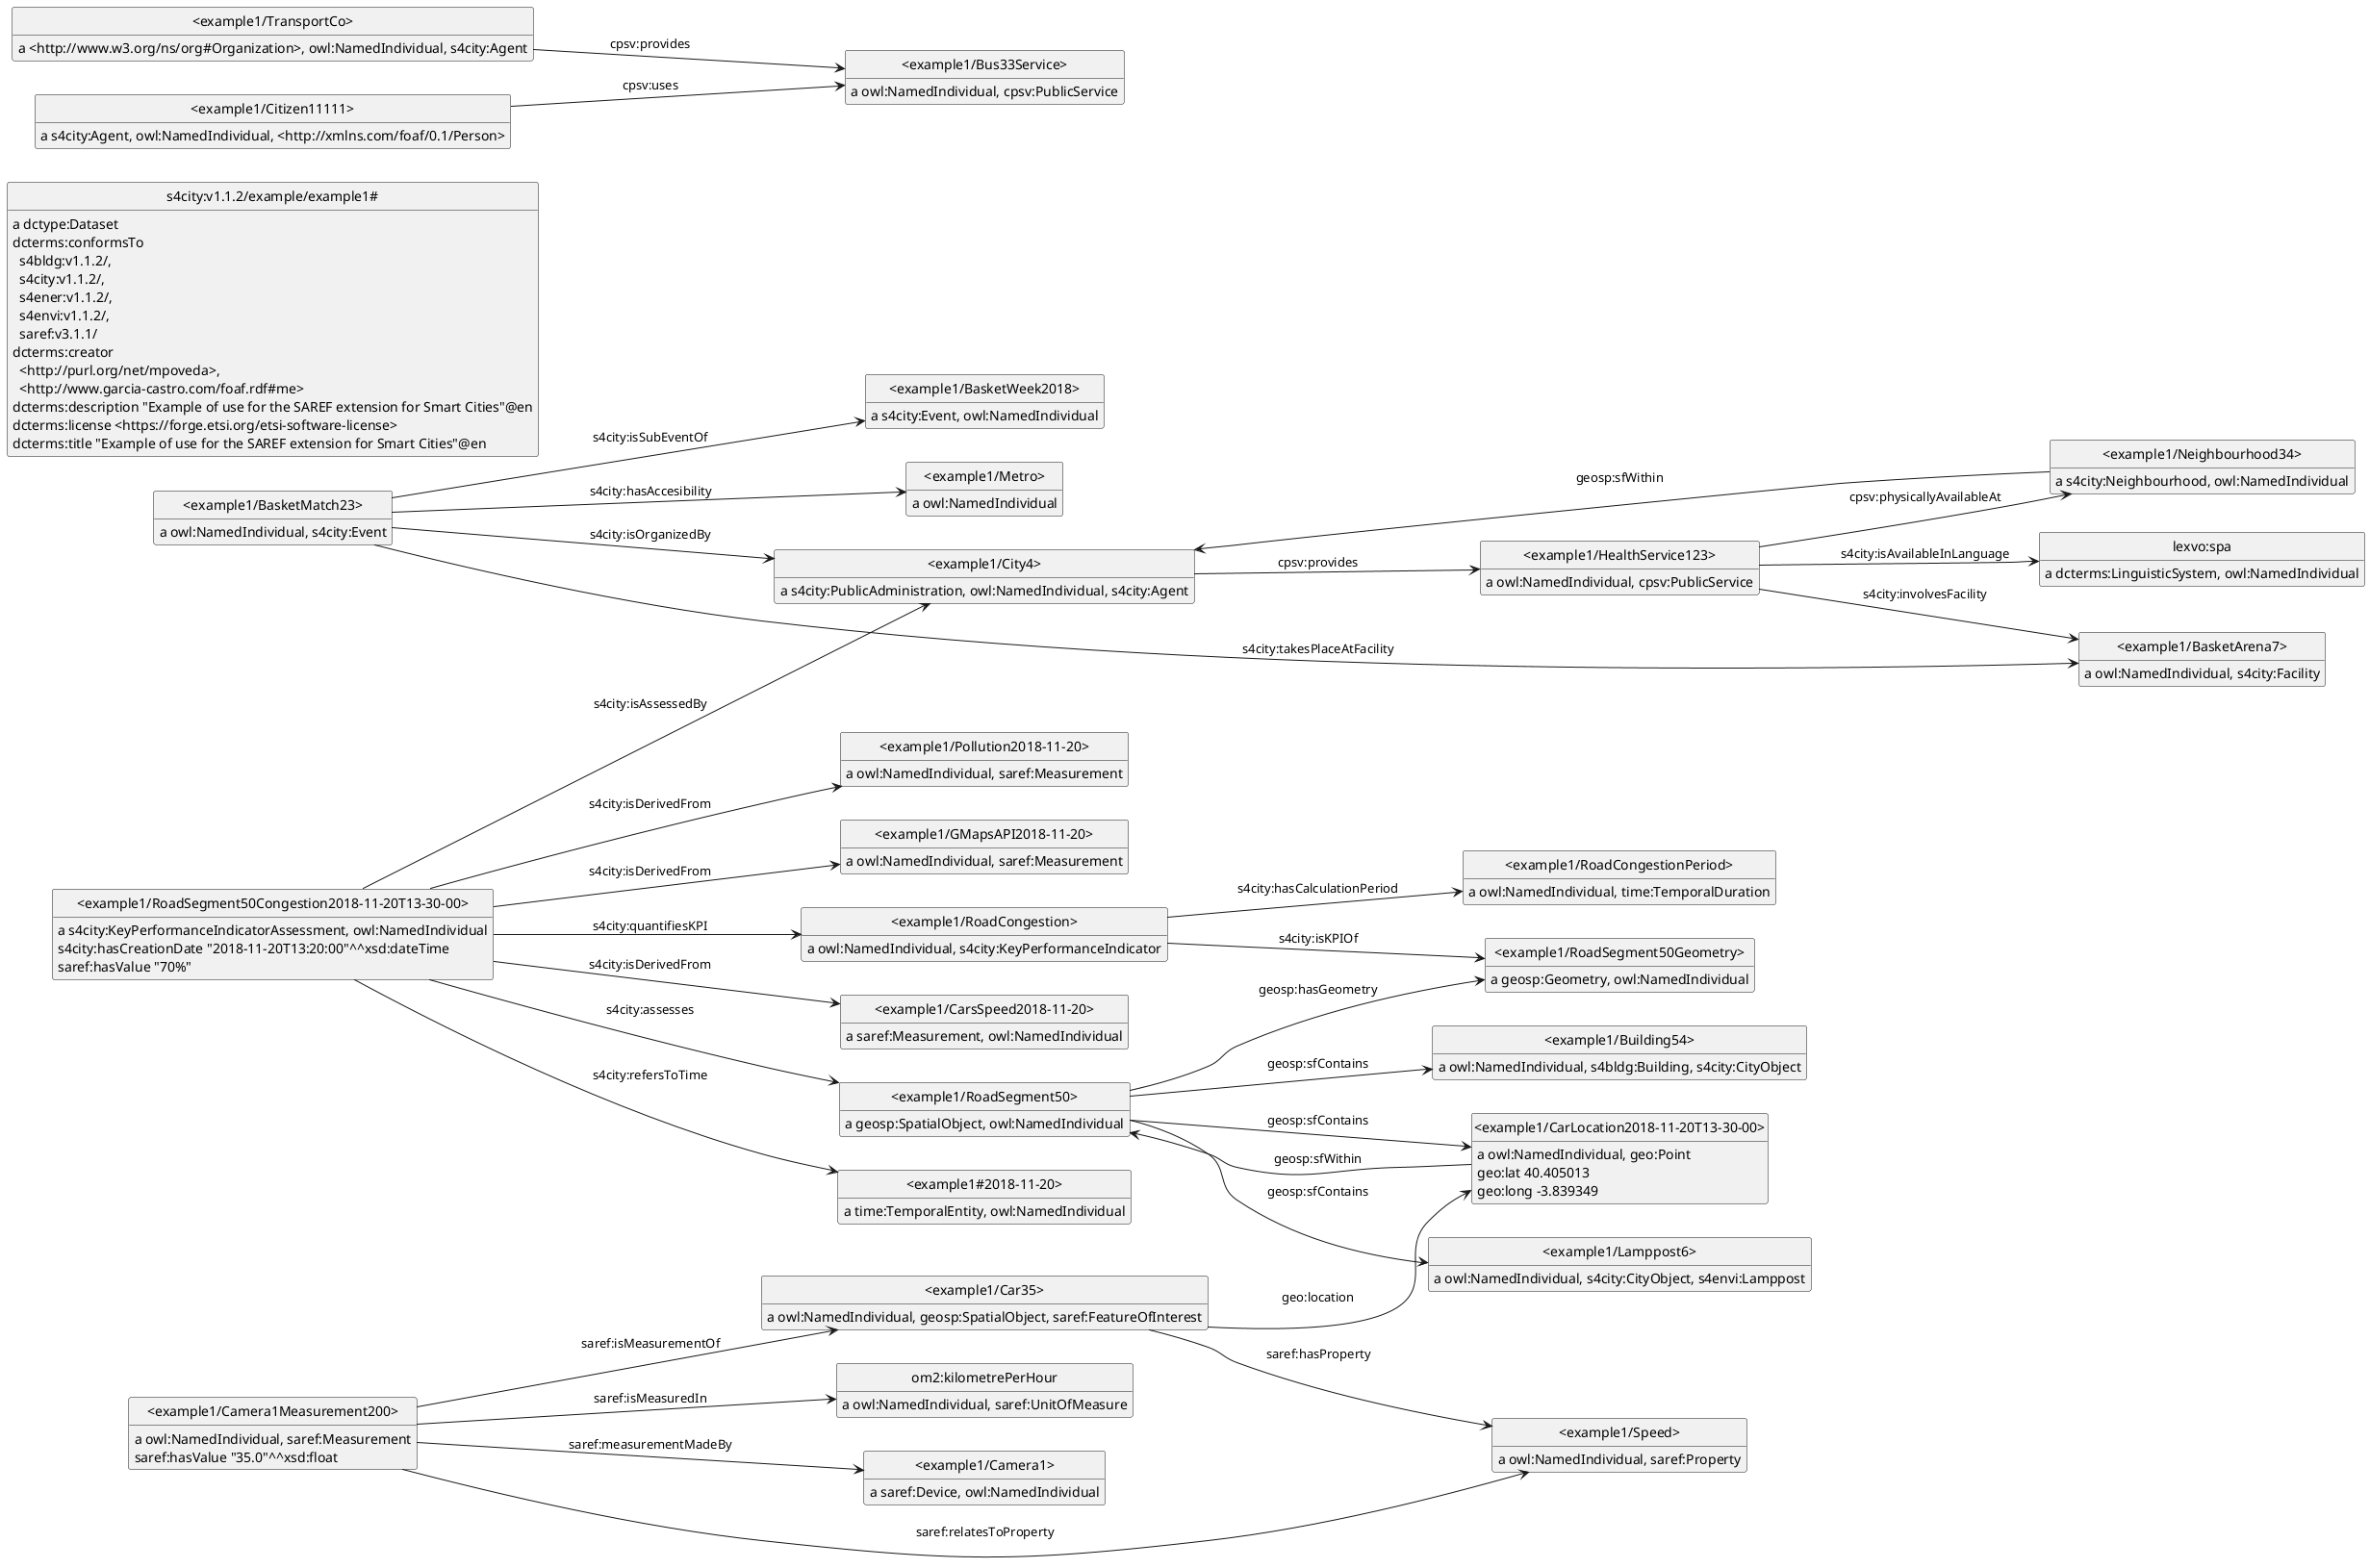 @startuml
left to right direction
hide empty methods
hide empty attributes
hide circle
skinparam classAttributeIconSize 0
class _example1_Metro_ as "<example1/Metro>"
_example1_Metro_ : a owl:NamedIndividual
class _example1_Camera1Measurement200_ as "<example1/Camera1Measurement200>"
_example1_Camera1Measurement200_ : a owl:NamedIndividual, saref:Measurement
class _example1_Speed_ as "<example1/Speed>"
_example1_Camera1Measurement200_ -down-> _example1_Speed_ : saref:relatesToProperty
class _example1_Car35_ as "<example1/Car35>"
_example1_Camera1Measurement200_ -down-> _example1_Car35_ : saref:isMeasurementOf
class om2_kilometrePerHour as "om2:kilometrePerHour"
_example1_Camera1Measurement200_ -down-> om2_kilometrePerHour : saref:isMeasuredIn
class _example1_Camera1_ as "<example1/Camera1>"
_example1_Camera1Measurement200_ -down-> _example1_Camera1_ : saref:measurementMadeBy
_example1_Camera1Measurement200_ : saref:hasValue "35.0"^^xsd:float
class _example1_RoadSegment50Geometry_ as "<example1/RoadSegment50Geometry>"
_example1_RoadSegment50Geometry_ : a geosp:Geometry, owl:NamedIndividual
class _example1_BasketArena7_ as "<example1/BasketArena7>"
_example1_BasketArena7_ : a owl:NamedIndividual, s4city:Facility
class s4city_v1_1_2_example_example1_ as "s4city:v1.1.2/example/example1#"
s4city_v1_1_2_example_example1_ : a dctype:Dataset
s4city_v1_1_2_example_example1_ : dcterms:conformsTo\n  s4bldg:v1.1.2/,\n  s4city:v1.1.2/,\n  s4ener:v1.1.2/,\n  s4envi:v1.1.2/,\n  saref:v3.1.1/
s4city_v1_1_2_example_example1_ : dcterms:creator\n  <http://purl.org/net/mpoveda>,\n  <http://www.garcia-castro.com/foaf.rdf#me>
s4city_v1_1_2_example_example1_ : dcterms:description "Example of use for the SAREF extension for Smart Cities"@en
s4city_v1_1_2_example_example1_ : dcterms:license <https://forge.etsi.org/etsi-software-license>
s4city_v1_1_2_example_example1_ : dcterms:title "Example of use for the SAREF extension for Smart Cities"@en
class _example1_BasketMatch23_ as "<example1/BasketMatch23>"
_example1_BasketMatch23_ : a owl:NamedIndividual, s4city:Event
_example1_BasketMatch23_ -down-> _example1_BasketArena7_ : s4city:takesPlaceAtFacility
_example1_BasketMatch23_ -down-> _example1_Metro_ : s4city:hasAccesibility
class _example1_City4_ as "<example1/City4>"
_example1_BasketMatch23_ -down-> _example1_City4_ : s4city:isOrganizedBy
class _example1_BasketWeek2018_ as "<example1/BasketWeek2018>"
_example1_BasketMatch23_ -down-> _example1_BasketWeek2018_ : s4city:isSubEventOf
class _example1_GMapsAPI2018_11_20_ as "<example1/GMapsAPI2018-11-20>"
_example1_GMapsAPI2018_11_20_ : a owl:NamedIndividual, saref:Measurement
class _example1_Lamppost6_ as "<example1/Lamppost6>"
_example1_Lamppost6_ : a owl:NamedIndividual, s4city:CityObject, s4envi:Lamppost
class _example1_RoadSegment50Congestion2018_11_20T13_30_00_ as "<example1/RoadSegment50Congestion2018-11-20T13-30-00>"
_example1_RoadSegment50Congestion2018_11_20T13_30_00_ : a s4city:KeyPerformanceIndicatorAssessment, owl:NamedIndividual
class _example1_RoadCongestion_ as "<example1/RoadCongestion>"
_example1_RoadSegment50Congestion2018_11_20T13_30_00_ -down-> _example1_RoadCongestion_ : s4city:quantifiesKPI
_example1_RoadSegment50Congestion2018_11_20T13_30_00_ -down-> _example1_GMapsAPI2018_11_20_ : s4city:isDerivedFrom
_example1_RoadSegment50Congestion2018_11_20T13_30_00_ -down-> _example1_City4_ : s4city:isAssessedBy
class _example1_CarsSpeed2018_11_20_ as "<example1/CarsSpeed2018-11-20>"
_example1_RoadSegment50Congestion2018_11_20T13_30_00_ -down-> _example1_CarsSpeed2018_11_20_ : s4city:isDerivedFrom
class _example1_RoadSegment50_ as "<example1/RoadSegment50>"
_example1_RoadSegment50Congestion2018_11_20T13_30_00_ -down-> _example1_RoadSegment50_ : s4city:assesses
class _example1_2018_11_20_ as "<example1#2018-11-20>"
_example1_RoadSegment50Congestion2018_11_20T13_30_00_ -down-> _example1_2018_11_20_ : s4city:refersToTime
class _example1_Pollution2018_11_20_ as "<example1/Pollution2018-11-20>"
_example1_RoadSegment50Congestion2018_11_20T13_30_00_ -down-> _example1_Pollution2018_11_20_ : s4city:isDerivedFrom
_example1_RoadSegment50Congestion2018_11_20T13_30_00_ : s4city:hasCreationDate "2018-11-20T13:20:00"^^xsd:dateTime
_example1_RoadSegment50Congestion2018_11_20T13_30_00_ : saref:hasValue "70%"
om2_kilometrePerHour : a owl:NamedIndividual, saref:UnitOfMeasure
class lexvo_spa as "lexvo:spa"
lexvo_spa : a dcterms:LinguisticSystem, owl:NamedIndividual
_example1_Speed_ : a owl:NamedIndividual, saref:Property
_example1_CarsSpeed2018_11_20_ : a saref:Measurement, owl:NamedIndividual
_example1_RoadSegment50_ : a geosp:SpatialObject, owl:NamedIndividual
_example1_RoadSegment50_ -down-> _example1_Lamppost6_ : geosp:sfContains
class _example1_Building54_ as "<example1/Building54>"
_example1_RoadSegment50_ -down-> _example1_Building54_ : geosp:sfContains
class _example1_CarLocation2018_11_20T13_30_00_ as "<example1/CarLocation2018-11-20T13-30-00>"
_example1_RoadSegment50_ -down-> _example1_CarLocation2018_11_20T13_30_00_ : geosp:sfContains
_example1_RoadSegment50_ -down-> _example1_RoadSegment50Geometry_ : geosp:hasGeometry
_example1_Pollution2018_11_20_ : a owl:NamedIndividual, saref:Measurement
_example1_Camera1_ : a saref:Device, owl:NamedIndividual
_example1_RoadCongestion_ : a owl:NamedIndividual, s4city:KeyPerformanceIndicator
_example1_RoadCongestion_ -down-> _example1_RoadSegment50Geometry_ : s4city:isKPIOf
class _example1_RoadCongestionPeriod_ as "<example1/RoadCongestionPeriod>"
_example1_RoadCongestion_ -down-> _example1_RoadCongestionPeriod_ : s4city:hasCalculationPeriod
_example1_Building54_ : a owl:NamedIndividual, s4bldg:Building, s4city:CityObject
class _example1_TransportCo_ as "<example1/TransportCo>"
_example1_TransportCo_ : a <http://www.w3.org/ns/org#Organization>, owl:NamedIndividual, s4city:Agent
class _example1_Bus33Service_ as "<example1/Bus33Service>"
_example1_TransportCo_ -down-> _example1_Bus33Service_ : cpsv:provides
_example1_CarLocation2018_11_20T13_30_00_ : a owl:NamedIndividual, geo:Point
_example1_CarLocation2018_11_20T13_30_00_ -down-> _example1_RoadSegment50_ : geosp:sfWithin
_example1_CarLocation2018_11_20T13_30_00_ : geo:lat 40.405013
_example1_CarLocation2018_11_20T13_30_00_ : geo:long -3.839349
class _example1_HealthService123_ as "<example1/HealthService123>"
_example1_HealthService123_ : a owl:NamedIndividual, cpsv:PublicService
class _example1_Neighbourhood34_ as "<example1/Neighbourhood34>"
_example1_HealthService123_ -down-> _example1_Neighbourhood34_ : cpsv:physicallyAvailableAt
_example1_HealthService123_ -down-> _example1_BasketArena7_ : s4city:involvesFacility
_example1_HealthService123_ -down-> lexvo_spa : s4city:isAvailableInLanguage
_example1_Bus33Service_ : a owl:NamedIndividual, cpsv:PublicService
_example1_BasketWeek2018_ : a s4city:Event, owl:NamedIndividual
_example1_City4_ : a s4city:PublicAdministration, owl:NamedIndividual, s4city:Agent
_example1_City4_ -down-> _example1_HealthService123_ : cpsv:provides
_example1_Neighbourhood34_ : a s4city:Neighbourhood, owl:NamedIndividual
_example1_Neighbourhood34_ -down-> _example1_City4_ : geosp:sfWithin
_example1_2018_11_20_ : a time:TemporalEntity, owl:NamedIndividual
_example1_RoadCongestionPeriod_ : a owl:NamedIndividual, time:TemporalDuration
_example1_Car35_ : a owl:NamedIndividual, geosp:SpatialObject, saref:FeatureOfInterest
_example1_Car35_ -down-> _example1_CarLocation2018_11_20T13_30_00_ : geo:location
_example1_Car35_ -down-> _example1_Speed_ : saref:hasProperty
class _example1_Citizen11111_ as "<example1/Citizen11111>"
_example1_Citizen11111_ : a s4city:Agent, owl:NamedIndividual, <http://xmlns.com/foaf/0.1/Person>
_example1_Citizen11111_ -down-> _example1_Bus33Service_ : cpsv:uses
@enduml

